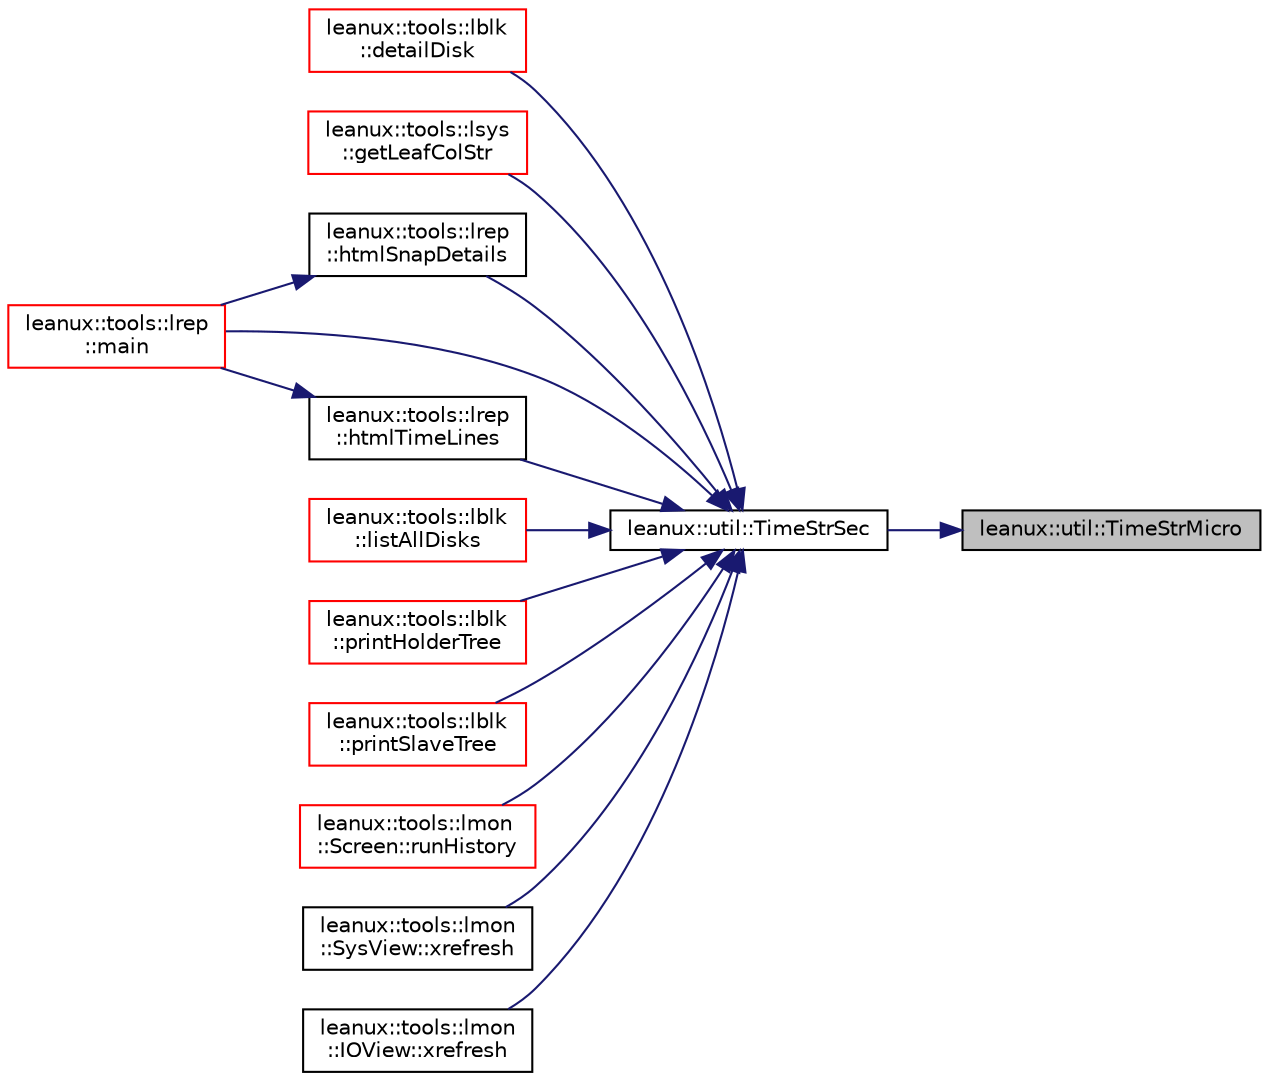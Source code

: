 digraph "leanux::util::TimeStrMicro"
{
 // LATEX_PDF_SIZE
  bgcolor="transparent";
  edge [fontname="Helvetica",fontsize="10",labelfontname="Helvetica",labelfontsize="10"];
  node [fontname="Helvetica",fontsize="10",shape=record];
  rankdir="RL";
  Node1 [label="leanux::util::TimeStrMicro",height=0.2,width=0.4,color="black", fillcolor="grey75", style="filled", fontcolor="black",tooltip="convert a time duration in microseconds to a pretty print string."];
  Node1 -> Node2 [dir="back",color="midnightblue",fontsize="10",style="solid",fontname="Helvetica"];
  Node2 [label="leanux::util::TimeStrSec",height=0.2,width=0.4,color="black",URL="$namespaceleanux_1_1util.html#a377ec19addd5d3ca3ecee9a2591f6458",tooltip="convert a time duration in seconds to a pretty print string."];
  Node2 -> Node3 [dir="back",color="midnightblue",fontsize="10",style="solid",fontname="Helvetica"];
  Node3 [label="leanux::tools::lblk\l::detailDisk",height=0.2,width=0.4,color="red",URL="$namespaceleanux_1_1tools_1_1lblk.html#ade16c362a9900ba9267433bf57da42ce",tooltip="Write disk details."];
  Node2 -> Node7 [dir="back",color="midnightblue",fontsize="10",style="solid",fontname="Helvetica"];
  Node7 [label="leanux::tools::lsys\l::getLeafColStr",height=0.2,width=0.4,color="red",URL="$namespaceleanux_1_1tools_1_1lsys.html#a4a56050ff78d8c77b6a699ff6d5aea50",tooltip="get named field attributes for the SysDevice."];
  Node2 -> Node12 [dir="back",color="midnightblue",fontsize="10",style="solid",fontname="Helvetica"];
  Node12 [label="leanux::tools::lrep\l::htmlSnapDetails",height=0.2,width=0.4,color="black",URL="$namespaceleanux_1_1tools_1_1lrep.html#a384d81710e5679d3434f91ced802aa5c",tooltip=" "];
  Node12 -> Node13 [dir="back",color="midnightblue",fontsize="10",style="solid",fontname="Helvetica"];
  Node13 [label="leanux::tools::lrep\l::main",height=0.2,width=0.4,color="red",URL="$namespaceleanux_1_1tools_1_1lrep.html#aa0e1422d8d75831ea3801ffa728bf436",tooltip=" "];
  Node2 -> Node15 [dir="back",color="midnightblue",fontsize="10",style="solid",fontname="Helvetica"];
  Node15 [label="leanux::tools::lrep\l::htmlTimeLines",height=0.2,width=0.4,color="black",URL="$namespaceleanux_1_1tools_1_1lrep.html#a6f351b4134bb9689630c092625774c9d",tooltip=" "];
  Node15 -> Node13 [dir="back",color="midnightblue",fontsize="10",style="solid",fontname="Helvetica"];
  Node2 -> Node16 [dir="back",color="midnightblue",fontsize="10",style="solid",fontname="Helvetica"];
  Node16 [label="leanux::tools::lblk\l::listAllDisks",height=0.2,width=0.4,color="red",URL="$namespaceleanux_1_1tools_1_1lblk.html#a73d92bf0717d3dece131f9cf718de164",tooltip="Table listing all disks."];
  Node2 -> Node13 [dir="back",color="midnightblue",fontsize="10",style="solid",fontname="Helvetica"];
  Node2 -> Node17 [dir="back",color="midnightblue",fontsize="10",style="solid",fontname="Helvetica"];
  Node17 [label="leanux::tools::lblk\l::printHolderTree",height=0.2,width=0.4,color="red",URL="$namespaceleanux_1_1tools_1_1lblk.html#a0ce6fe01f37dc9d73d699030825432be",tooltip="Write the tree of holders above and including mm, append to tab, starting with level."];
  Node2 -> Node19 [dir="back",color="midnightblue",fontsize="10",style="solid",fontname="Helvetica"];
  Node19 [label="leanux::tools::lblk\l::printSlaveTree",height=0.2,width=0.4,color="red",URL="$namespaceleanux_1_1tools_1_1lblk.html#a514a93d2172ba20b92f77ba1062d822c",tooltip="Write the tree of slaves beneath and including mm, append to tab, starting with level."];
  Node2 -> Node21 [dir="back",color="midnightblue",fontsize="10",style="solid",fontname="Helvetica"];
  Node21 [label="leanux::tools::lmon\l::Screen::runHistory",height=0.2,width=0.4,color="red",URL="$classleanux_1_1tools_1_1lmon_1_1Screen.html#a010f9459d506af3a4251ea0a644282bd",tooltip="Run the Screen in history mode."];
  Node2 -> Node24 [dir="back",color="midnightblue",fontsize="10",style="solid",fontname="Helvetica"];
  Node24 [label="leanux::tools::lmon\l::SysView::xrefresh",height=0.2,width=0.4,color="black",URL="$classleanux_1_1tools_1_1lmon_1_1SysView.html#ad72b5ee6be63091f3d320a23721d5cb4",tooltip="refresh (redraw) the View."];
  Node2 -> Node25 [dir="back",color="midnightblue",fontsize="10",style="solid",fontname="Helvetica"];
  Node25 [label="leanux::tools::lmon\l::IOView::xrefresh",height=0.2,width=0.4,color="black",URL="$classleanux_1_1tools_1_1lmon_1_1IOView.html#ad5d8db29927cc18e861cfa5ba48ecd94",tooltip="refresh (redraw) the View."];
}
